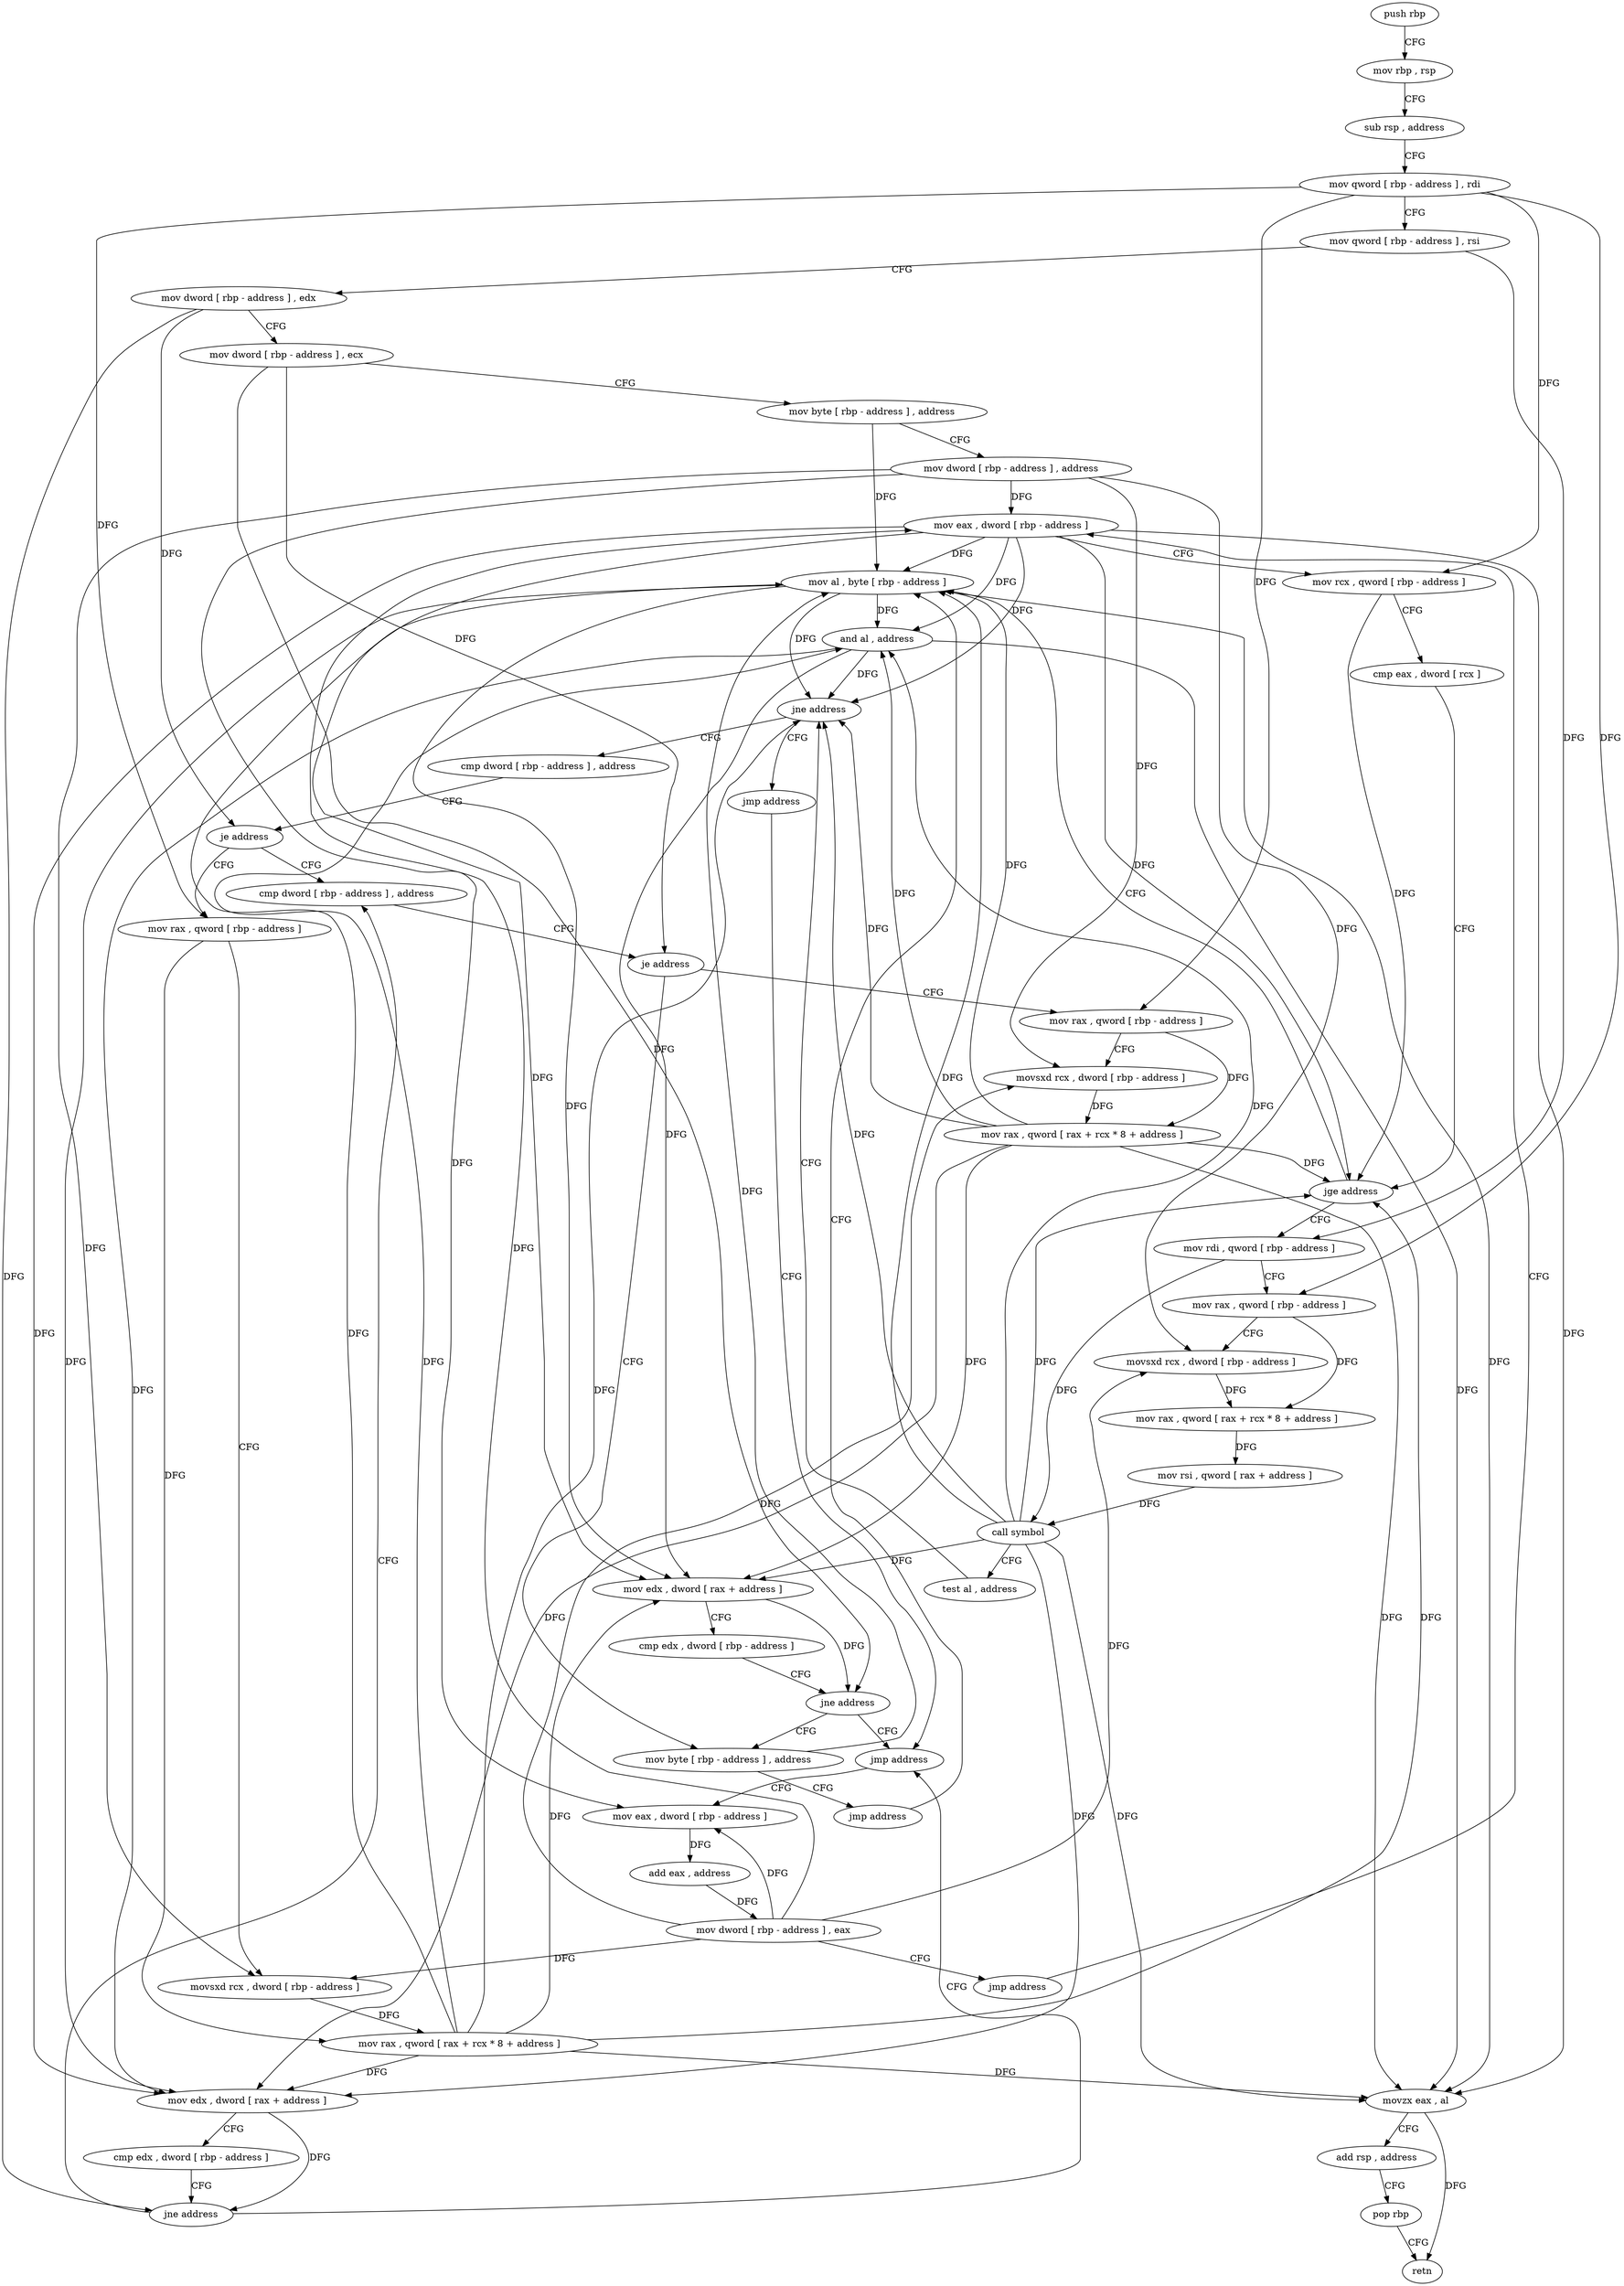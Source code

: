digraph "func" {
"178448" [label = "push rbp" ]
"178449" [label = "mov rbp , rsp" ]
"178452" [label = "sub rsp , address" ]
"178456" [label = "mov qword [ rbp - address ] , rdi" ]
"178460" [label = "mov qword [ rbp - address ] , rsi" ]
"178464" [label = "mov dword [ rbp - address ] , edx" ]
"178467" [label = "mov dword [ rbp - address ] , ecx" ]
"178470" [label = "mov byte [ rbp - address ] , address" ]
"178474" [label = "mov dword [ rbp - address ] , address" ]
"178481" [label = "mov eax , dword [ rbp - address ]" ]
"178633" [label = "mov al , byte [ rbp - address ]" ]
"178636" [label = "and al , address" ]
"178638" [label = "movzx eax , al" ]
"178641" [label = "add rsp , address" ]
"178645" [label = "pop rbp" ]
"178646" [label = "retn" ]
"178496" [label = "mov rdi , qword [ rbp - address ]" ]
"178500" [label = "mov rax , qword [ rbp - address ]" ]
"178504" [label = "movsxd rcx , dword [ rbp - address ]" ]
"178508" [label = "mov rax , qword [ rax + rcx * 8 + address ]" ]
"178513" [label = "mov rsi , qword [ rax + address ]" ]
"178517" [label = "call symbol" ]
"178522" [label = "test al , address" ]
"178524" [label = "jne address" ]
"178535" [label = "cmp dword [ rbp - address ] , address" ]
"178530" [label = "jmp address" ]
"178539" [label = "je address" ]
"178570" [label = "cmp dword [ rbp - address ] , address" ]
"178545" [label = "mov rax , qword [ rbp - address ]" ]
"178614" [label = "jmp address" ]
"178574" [label = "je address" ]
"178605" [label = "mov byte [ rbp - address ] , address" ]
"178580" [label = "mov rax , qword [ rbp - address ]" ]
"178549" [label = "movsxd rcx , dword [ rbp - address ]" ]
"178553" [label = "mov rax , qword [ rax + rcx * 8 + address ]" ]
"178558" [label = "mov edx , dword [ rax + address ]" ]
"178561" [label = "cmp edx , dword [ rbp - address ]" ]
"178564" [label = "jne address" ]
"178619" [label = "mov eax , dword [ rbp - address ]" ]
"178609" [label = "jmp address" ]
"178584" [label = "movsxd rcx , dword [ rbp - address ]" ]
"178588" [label = "mov rax , qword [ rax + rcx * 8 + address ]" ]
"178593" [label = "mov edx , dword [ rax + address ]" ]
"178596" [label = "cmp edx , dword [ rbp - address ]" ]
"178599" [label = "jne address" ]
"178622" [label = "add eax , address" ]
"178625" [label = "mov dword [ rbp - address ] , eax" ]
"178628" [label = "jmp address" ]
"178484" [label = "mov rcx , qword [ rbp - address ]" ]
"178488" [label = "cmp eax , dword [ rcx ]" ]
"178490" [label = "jge address" ]
"178448" -> "178449" [ label = "CFG" ]
"178449" -> "178452" [ label = "CFG" ]
"178452" -> "178456" [ label = "CFG" ]
"178456" -> "178460" [ label = "CFG" ]
"178456" -> "178484" [ label = "DFG" ]
"178456" -> "178500" [ label = "DFG" ]
"178456" -> "178545" [ label = "DFG" ]
"178456" -> "178580" [ label = "DFG" ]
"178460" -> "178464" [ label = "CFG" ]
"178460" -> "178496" [ label = "DFG" ]
"178464" -> "178467" [ label = "CFG" ]
"178464" -> "178539" [ label = "DFG" ]
"178464" -> "178564" [ label = "DFG" ]
"178467" -> "178470" [ label = "CFG" ]
"178467" -> "178574" [ label = "DFG" ]
"178467" -> "178599" [ label = "DFG" ]
"178470" -> "178474" [ label = "CFG" ]
"178470" -> "178633" [ label = "DFG" ]
"178474" -> "178481" [ label = "DFG" ]
"178474" -> "178504" [ label = "DFG" ]
"178474" -> "178549" [ label = "DFG" ]
"178474" -> "178584" [ label = "DFG" ]
"178474" -> "178619" [ label = "DFG" ]
"178481" -> "178484" [ label = "CFG" ]
"178481" -> "178490" [ label = "DFG" ]
"178481" -> "178633" [ label = "DFG" ]
"178481" -> "178636" [ label = "DFG" ]
"178481" -> "178638" [ label = "DFG" ]
"178481" -> "178524" [ label = "DFG" ]
"178481" -> "178558" [ label = "DFG" ]
"178481" -> "178593" [ label = "DFG" ]
"178633" -> "178636" [ label = "DFG" ]
"178633" -> "178638" [ label = "DFG" ]
"178633" -> "178524" [ label = "DFG" ]
"178633" -> "178558" [ label = "DFG" ]
"178633" -> "178593" [ label = "DFG" ]
"178636" -> "178638" [ label = "DFG" ]
"178636" -> "178524" [ label = "DFG" ]
"178636" -> "178558" [ label = "DFG" ]
"178636" -> "178593" [ label = "DFG" ]
"178638" -> "178641" [ label = "CFG" ]
"178638" -> "178646" [ label = "DFG" ]
"178641" -> "178645" [ label = "CFG" ]
"178645" -> "178646" [ label = "CFG" ]
"178496" -> "178500" [ label = "CFG" ]
"178496" -> "178517" [ label = "DFG" ]
"178500" -> "178504" [ label = "CFG" ]
"178500" -> "178508" [ label = "DFG" ]
"178504" -> "178508" [ label = "DFG" ]
"178508" -> "178513" [ label = "DFG" ]
"178513" -> "178517" [ label = "DFG" ]
"178517" -> "178522" [ label = "CFG" ]
"178517" -> "178636" [ label = "DFG" ]
"178517" -> "178638" [ label = "DFG" ]
"178517" -> "178490" [ label = "DFG" ]
"178517" -> "178633" [ label = "DFG" ]
"178517" -> "178524" [ label = "DFG" ]
"178517" -> "178558" [ label = "DFG" ]
"178517" -> "178593" [ label = "DFG" ]
"178522" -> "178524" [ label = "CFG" ]
"178524" -> "178535" [ label = "CFG" ]
"178524" -> "178530" [ label = "CFG" ]
"178535" -> "178539" [ label = "CFG" ]
"178530" -> "178614" [ label = "CFG" ]
"178539" -> "178570" [ label = "CFG" ]
"178539" -> "178545" [ label = "CFG" ]
"178570" -> "178574" [ label = "CFG" ]
"178545" -> "178549" [ label = "CFG" ]
"178545" -> "178553" [ label = "DFG" ]
"178614" -> "178619" [ label = "CFG" ]
"178574" -> "178605" [ label = "CFG" ]
"178574" -> "178580" [ label = "CFG" ]
"178605" -> "178609" [ label = "CFG" ]
"178605" -> "178633" [ label = "DFG" ]
"178580" -> "178584" [ label = "CFG" ]
"178580" -> "178588" [ label = "DFG" ]
"178549" -> "178553" [ label = "DFG" ]
"178553" -> "178558" [ label = "DFG" ]
"178553" -> "178636" [ label = "DFG" ]
"178553" -> "178638" [ label = "DFG" ]
"178553" -> "178524" [ label = "DFG" ]
"178553" -> "178490" [ label = "DFG" ]
"178553" -> "178633" [ label = "DFG" ]
"178553" -> "178593" [ label = "DFG" ]
"178558" -> "178561" [ label = "CFG" ]
"178558" -> "178564" [ label = "DFG" ]
"178561" -> "178564" [ label = "CFG" ]
"178564" -> "178614" [ label = "CFG" ]
"178564" -> "178570" [ label = "CFG" ]
"178619" -> "178622" [ label = "DFG" ]
"178609" -> "178633" [ label = "CFG" ]
"178584" -> "178588" [ label = "DFG" ]
"178588" -> "178593" [ label = "DFG" ]
"178588" -> "178636" [ label = "DFG" ]
"178588" -> "178638" [ label = "DFG" ]
"178588" -> "178524" [ label = "DFG" ]
"178588" -> "178558" [ label = "DFG" ]
"178588" -> "178490" [ label = "DFG" ]
"178588" -> "178633" [ label = "DFG" ]
"178593" -> "178596" [ label = "CFG" ]
"178593" -> "178599" [ label = "DFG" ]
"178596" -> "178599" [ label = "CFG" ]
"178599" -> "178614" [ label = "CFG" ]
"178599" -> "178605" [ label = "CFG" ]
"178622" -> "178625" [ label = "DFG" ]
"178625" -> "178628" [ label = "CFG" ]
"178625" -> "178481" [ label = "DFG" ]
"178625" -> "178504" [ label = "DFG" ]
"178625" -> "178549" [ label = "DFG" ]
"178625" -> "178584" [ label = "DFG" ]
"178625" -> "178619" [ label = "DFG" ]
"178628" -> "178481" [ label = "CFG" ]
"178484" -> "178488" [ label = "CFG" ]
"178484" -> "178490" [ label = "DFG" ]
"178488" -> "178490" [ label = "CFG" ]
"178490" -> "178633" [ label = "CFG" ]
"178490" -> "178496" [ label = "CFG" ]
}
